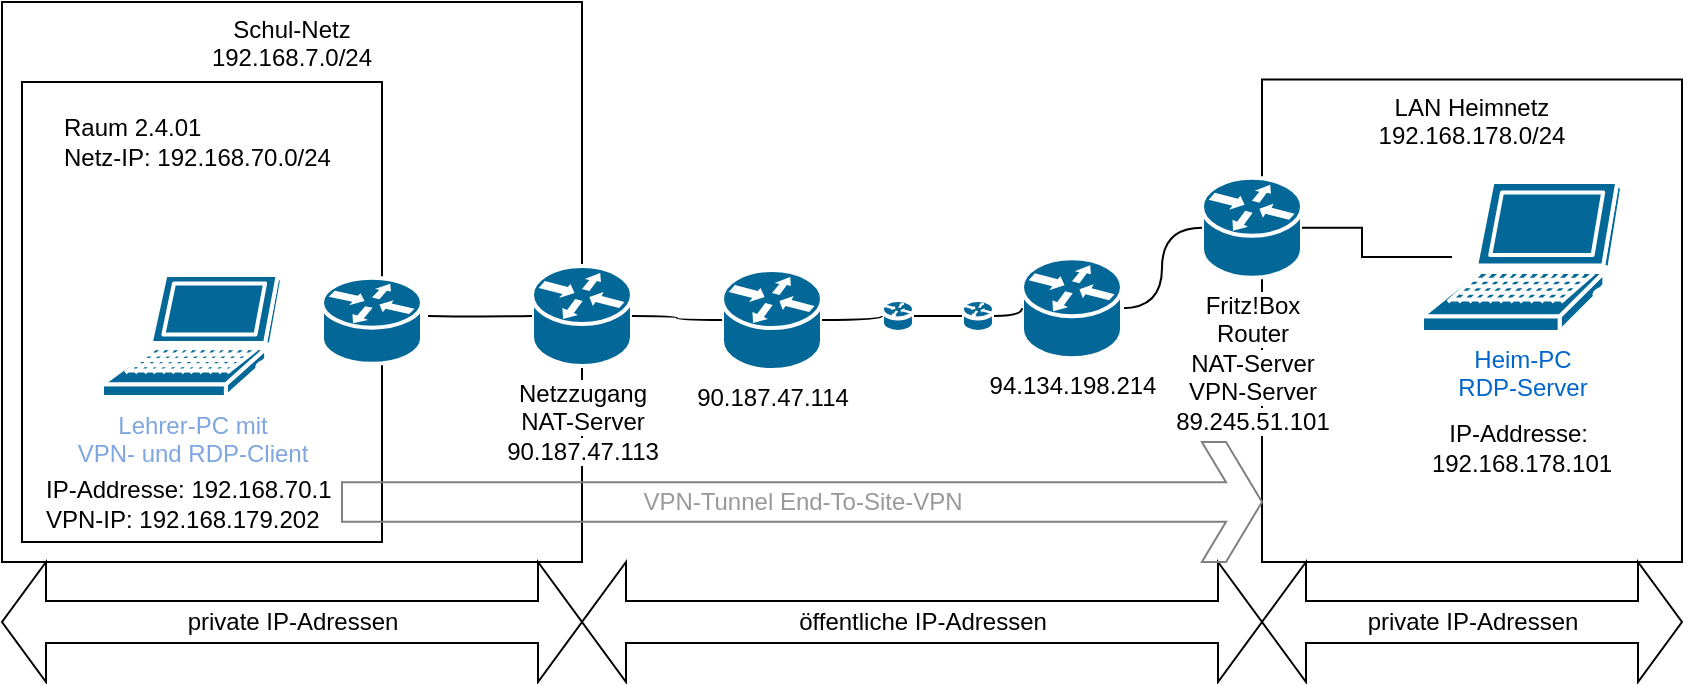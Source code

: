<mxfile version="24.7.8">
  <diagram name="Page-1" id="LP3SlvVQqhblJUr_1U4U">
    <mxGraphModel dx="913" dy="678" grid="1" gridSize="10" guides="1" tooltips="1" connect="1" arrows="1" fold="1" page="1" pageScale="1" pageWidth="850" pageHeight="1100" math="0" shadow="0">
      <root>
        <mxCell id="0" />
        <mxCell id="1" parent="0" />
        <mxCell id="ZTARkKmLhcdW2PI3qZX4-7" value="Schul-Netz&lt;div&gt;192.168.7.0/24&lt;/div&gt;" style="rounded=0;whiteSpace=wrap;html=1;verticalAlign=top;" parent="1" vertex="1">
          <mxGeometry y="120" width="290" height="280" as="geometry" />
        </mxCell>
        <mxCell id="ZTARkKmLhcdW2PI3qZX4-6" value="" style="rounded=0;whiteSpace=wrap;html=1;" parent="1" vertex="1">
          <mxGeometry x="10" y="160" width="180" height="230" as="geometry" />
        </mxCell>
        <mxCell id="ZTARkKmLhcdW2PI3qZX4-4" value="IP-Addresse: 192.168.70.1&lt;div&gt;VPN-IP: 192.168.179.202&lt;/div&gt;" style="text;html=1;align=left;verticalAlign=middle;whiteSpace=wrap;rounded=0;" parent="1" vertex="1">
          <mxGeometry x="20" y="358.75" width="160" height="25" as="geometry" />
        </mxCell>
        <mxCell id="ZTARkKmLhcdW2PI3qZX4-5" value="Raum 2.4.01&lt;div&gt;Netz-IP: 192.168.70.0/24&lt;/div&gt;" style="text;html=1;align=left;verticalAlign=middle;whiteSpace=wrap;rounded=0;" parent="1" vertex="1">
          <mxGeometry x="28.5" y="170" width="160" height="40" as="geometry" />
        </mxCell>
        <mxCell id="ZTARkKmLhcdW2PI3qZX4-8" value="LAN Heimnetz&lt;div&gt;192.168.178.0/24&lt;/div&gt;" style="rounded=0;whiteSpace=wrap;html=1;verticalAlign=top;" parent="1" vertex="1">
          <mxGeometry x="630" y="158.75" width="210" height="241.25" as="geometry" />
        </mxCell>
        <mxCell id="ZTARkKmLhcdW2PI3qZX4-10" value="Heim-PC&lt;div&gt;RDP-Server&lt;/div&gt;" style="fontColor=#0066CC;verticalAlign=top;verticalLabelPosition=bottom;labelPosition=center;align=center;html=1;outlineConnect=0;fillColor=#036897;strokeColor=#ffffff;gradientColor=none;gradientDirection=north;strokeWidth=2;shape=mxgraph.cisco.computers_and_peripherals.laptop;sketch=0;pointerEvents=1;dashed=0;" parent="1" vertex="1">
          <mxGeometry x="710" y="210" width="100" height="75" as="geometry" />
        </mxCell>
        <mxCell id="ZTARkKmLhcdW2PI3qZX4-11" value="IP-Addresse:&amp;nbsp;&lt;div&gt;192.168.178.101&lt;/div&gt;" style="text;html=1;align=center;verticalAlign=middle;whiteSpace=wrap;rounded=0;" parent="1" vertex="1">
          <mxGeometry x="672.87" y="330" width="174.25" height="25" as="geometry" />
        </mxCell>
        <mxCell id="ZTARkKmLhcdW2PI3qZX4-13" value="&lt;span style=&quot;background-color: rgb(255, 255, 255);&quot;&gt;Fritz!Box&lt;/span&gt;&lt;div&gt;&lt;span style=&quot;background-color: rgb(255, 255, 255);&quot;&gt;Router&lt;/span&gt;&lt;/div&gt;&lt;div&gt;&lt;span style=&quot;background-color: rgb(255, 255, 255);&quot;&gt;NAT-Server&lt;br&gt;&lt;/span&gt;&lt;div&gt;&lt;span style=&quot;background-color: rgb(255, 255, 255);&quot;&gt;VPN-Server&lt;/span&gt;&lt;/div&gt;&lt;/div&gt;&lt;div&gt;&lt;span style=&quot;background-color: rgb(255, 255, 255);&quot;&gt;89.245.51.101&lt;/span&gt;&lt;/div&gt;" style="sketch=0;verticalLabelPosition=bottom;html=1;verticalAlign=top;aspect=fixed;align=center;pointerEvents=1;shape=mxgraph.cisco.routers.router;prIcon=router;fillColor=#036897;strokeColor=#ffffff;labelPosition=center;dashed=0;strokeWidth=2;outlineConnect=0;" parent="1" vertex="1">
          <mxGeometry x="600" y="207.88" width="50" height="50" as="geometry" />
        </mxCell>
        <mxCell id="ZTARkKmLhcdW2PI3qZX4-14" style="edgeStyle=orthogonalEdgeStyle;rounded=0;orthogonalLoop=1;jettySize=auto;html=1;exitX=0.15;exitY=0.5;exitDx=0;exitDy=0;exitPerimeter=0;entryX=1;entryY=0.5;entryDx=0;entryDy=0;entryPerimeter=0;endArrow=none;endFill=0;" parent="1" source="ZTARkKmLhcdW2PI3qZX4-10" target="ZTARkKmLhcdW2PI3qZX4-13" edge="1">
          <mxGeometry relative="1" as="geometry" />
        </mxCell>
        <mxCell id="ZTARkKmLhcdW2PI3qZX4-16" value="&lt;span style=&quot;background-color: rgb(255, 255, 255);&quot;&gt;Netzzugang&lt;/span&gt;&lt;div&gt;&lt;span style=&quot;background-color: rgb(255, 255, 255);&quot;&gt;NAT-Server&lt;/span&gt;&lt;/div&gt;&lt;div&gt;&lt;span style=&quot;background-color: rgb(255, 255, 255);&quot;&gt;90.187.47.113&lt;/span&gt;&lt;/div&gt;" style="sketch=0;verticalLabelPosition=bottom;html=1;verticalAlign=top;aspect=fixed;align=center;pointerEvents=1;shape=mxgraph.cisco.routers.router;prIcon=router;fillColor=#036897;strokeColor=#ffffff;dashed=0;strokeWidth=2;outlineConnect=0;" parent="1" vertex="1">
          <mxGeometry x="265" y="252" width="50" height="50" as="geometry" />
        </mxCell>
        <mxCell id="ZTARkKmLhcdW2PI3qZX4-33" style="edgeStyle=orthogonalEdgeStyle;rounded=0;orthogonalLoop=1;jettySize=auto;html=1;exitX=1;exitY=0.5;exitDx=0;exitDy=0;exitPerimeter=0;endArrow=none;endFill=0;curved=1;" parent="1" source="ZTARkKmLhcdW2PI3qZX4-18" target="ZTARkKmLhcdW2PI3qZX4-13" edge="1">
          <mxGeometry relative="1" as="geometry" />
        </mxCell>
        <mxCell id="ZTARkKmLhcdW2PI3qZX4-18" value="94.134.198.214" style="sketch=0;verticalLabelPosition=bottom;html=1;verticalAlign=top;aspect=fixed;align=center;pointerEvents=1;shape=mxgraph.cisco.routers.router;prIcon=router;fillColor=#036897;strokeColor=#ffffff;dashed=0;strokeWidth=2;outlineConnect=0;" parent="1" vertex="1">
          <mxGeometry x="510" y="248.13" width="50" height="50" as="geometry" />
        </mxCell>
        <mxCell id="ZTARkKmLhcdW2PI3qZX4-19" value="" style="sketch=0;verticalLabelPosition=bottom;html=1;verticalAlign=top;aspect=fixed;align=center;pointerEvents=1;shape=mxgraph.cisco.routers.router;prIcon=router;fillColor=#036897;strokeColor=#ffffff;dashed=0;strokeWidth=2;outlineConnect=0;" parent="1" vertex="1">
          <mxGeometry x="440" y="269" width="16" height="16" as="geometry" />
        </mxCell>
        <mxCell id="ZTARkKmLhcdW2PI3qZX4-20" value="" style="sketch=0;verticalLabelPosition=bottom;html=1;verticalAlign=top;aspect=fixed;align=center;pointerEvents=1;shape=mxgraph.cisco.routers.router;prIcon=router;fillColor=#036897;strokeColor=#ffffff;dashed=0;strokeWidth=2;outlineConnect=0;" parent="1" vertex="1">
          <mxGeometry x="480" y="269" width="16" height="16" as="geometry" />
        </mxCell>
        <mxCell id="ZTARkKmLhcdW2PI3qZX4-24" value="&lt;div&gt;&lt;span style=&quot;background-color: rgb(255, 255, 255);&quot;&gt;90.187.47.114&lt;/span&gt;&lt;/div&gt;" style="sketch=0;verticalLabelPosition=bottom;html=1;verticalAlign=top;aspect=fixed;align=center;pointerEvents=1;shape=mxgraph.cisco.routers.router;prIcon=router;fillColor=#036897;strokeColor=#ffffff;dashed=0;strokeWidth=2;outlineConnect=0;" parent="1" vertex="1">
          <mxGeometry x="360" y="254" width="50" height="50" as="geometry" />
        </mxCell>
        <mxCell id="ZTARkKmLhcdW2PI3qZX4-25" value="private IP-Adressen" style="html=1;shadow=0;dashed=0;align=center;verticalAlign=middle;shape=mxgraph.arrows2.twoWayArrow;dy=0.65;dx=22;" parent="1" vertex="1">
          <mxGeometry y="400" width="290" height="60" as="geometry" />
        </mxCell>
        <mxCell id="ZTARkKmLhcdW2PI3qZX4-26" value="private IP-Adressen" style="html=1;shadow=0;dashed=0;align=center;verticalAlign=middle;shape=mxgraph.arrows2.twoWayArrow;dy=0.65;dx=22;" parent="1" vertex="1">
          <mxGeometry x="630" y="400" width="210" height="60" as="geometry" />
        </mxCell>
        <mxCell id="ZTARkKmLhcdW2PI3qZX4-27" value="öffentliche IP-Adressen" style="html=1;shadow=0;dashed=0;align=center;verticalAlign=middle;shape=mxgraph.arrows2.twoWayArrow;dy=0.65;dx=22;" parent="1" vertex="1">
          <mxGeometry x="290" y="400" width="340" height="60" as="geometry" />
        </mxCell>
        <mxCell id="ZTARkKmLhcdW2PI3qZX4-28" style="edgeStyle=orthogonalEdgeStyle;rounded=0;orthogonalLoop=1;jettySize=auto;html=1;exitX=1;exitY=0.5;exitDx=0;exitDy=0;exitPerimeter=0;entryX=0;entryY=0.5;entryDx=0;entryDy=0;entryPerimeter=0;endArrow=none;endFill=0;curved=1;" parent="1" target="ZTARkKmLhcdW2PI3qZX4-16" edge="1">
          <mxGeometry relative="1" as="geometry">
            <mxPoint x="213" y="277.0" as="sourcePoint" />
          </mxGeometry>
        </mxCell>
        <mxCell id="ZTARkKmLhcdW2PI3qZX4-29" style="edgeStyle=orthogonalEdgeStyle;rounded=0;orthogonalLoop=1;jettySize=auto;html=1;exitX=1;exitY=0.5;exitDx=0;exitDy=0;exitPerimeter=0;entryX=0;entryY=0.5;entryDx=0;entryDy=0;entryPerimeter=0;endArrow=none;endFill=0;curved=1;" parent="1" source="ZTARkKmLhcdW2PI3qZX4-16" target="ZTARkKmLhcdW2PI3qZX4-24" edge="1">
          <mxGeometry relative="1" as="geometry" />
        </mxCell>
        <mxCell id="ZTARkKmLhcdW2PI3qZX4-30" style="edgeStyle=orthogonalEdgeStyle;rounded=0;orthogonalLoop=1;jettySize=auto;html=1;exitX=1;exitY=0.5;exitDx=0;exitDy=0;exitPerimeter=0;entryX=0;entryY=0.5;entryDx=0;entryDy=0;entryPerimeter=0;endArrow=none;endFill=0;curved=1;" parent="1" source="ZTARkKmLhcdW2PI3qZX4-24" target="ZTARkKmLhcdW2PI3qZX4-19" edge="1">
          <mxGeometry relative="1" as="geometry" />
        </mxCell>
        <mxCell id="ZTARkKmLhcdW2PI3qZX4-31" style="edgeStyle=orthogonalEdgeStyle;rounded=0;orthogonalLoop=1;jettySize=auto;html=1;exitX=1;exitY=0.5;exitDx=0;exitDy=0;exitPerimeter=0;entryX=0;entryY=0.5;entryDx=0;entryDy=0;entryPerimeter=0;endArrow=none;endFill=0;curved=1;" parent="1" source="ZTARkKmLhcdW2PI3qZX4-19" target="ZTARkKmLhcdW2PI3qZX4-20" edge="1">
          <mxGeometry relative="1" as="geometry" />
        </mxCell>
        <mxCell id="ZTARkKmLhcdW2PI3qZX4-32" style="edgeStyle=orthogonalEdgeStyle;rounded=0;orthogonalLoop=1;jettySize=auto;html=1;exitX=1;exitY=0.5;exitDx=0;exitDy=0;exitPerimeter=0;entryX=0;entryY=0.5;entryDx=0;entryDy=0;entryPerimeter=0;endArrow=none;endFill=0;curved=1;" parent="1" source="ZTARkKmLhcdW2PI3qZX4-20" target="ZTARkKmLhcdW2PI3qZX4-18" edge="1">
          <mxGeometry relative="1" as="geometry" />
        </mxCell>
        <mxCell id="ZTARkKmLhcdW2PI3qZX4-36" value="VPN-Tunnel End-To-Site-VPN" style="html=1;shadow=0;dashed=0;align=center;verticalAlign=middle;shape=mxgraph.arrows2.sharpArrow;dy1=0.67;dx1=18;dx2=18;notch=0;fillColor=none;strokeColor=#808080;fontColor=#999999;" parent="1" vertex="1">
          <mxGeometry x="170" y="340" width="460" height="60" as="geometry" />
        </mxCell>
        <mxCell id="ng_p7_gO3k04Wuqfdjn_-1" value="Lehrer-PC mit &lt;br&gt;VPN- und RDP-Client" style="shape=mxgraph.cisco.computers_and_peripherals.laptop;sketch=0;html=1;pointerEvents=1;dashed=0;fillColor=#036897;strokeColor=#ffffff;strokeWidth=2;verticalLabelPosition=bottom;verticalAlign=top;align=center;outlineConnect=0;fontColor=#7EA6E0;" vertex="1" parent="1">
          <mxGeometry x="50" y="256.5" width="90" height="61" as="geometry" />
        </mxCell>
        <mxCell id="ng_p7_gO3k04Wuqfdjn_-2" value="" style="shape=mxgraph.cisco.routers.router;sketch=0;html=1;pointerEvents=1;dashed=0;fillColor=#036897;strokeColor=#ffffff;strokeWidth=2;verticalLabelPosition=bottom;verticalAlign=top;align=center;outlineConnect=0;" vertex="1" parent="1">
          <mxGeometry x="160" y="257.88" width="50" height="43" as="geometry" />
        </mxCell>
      </root>
    </mxGraphModel>
  </diagram>
</mxfile>
